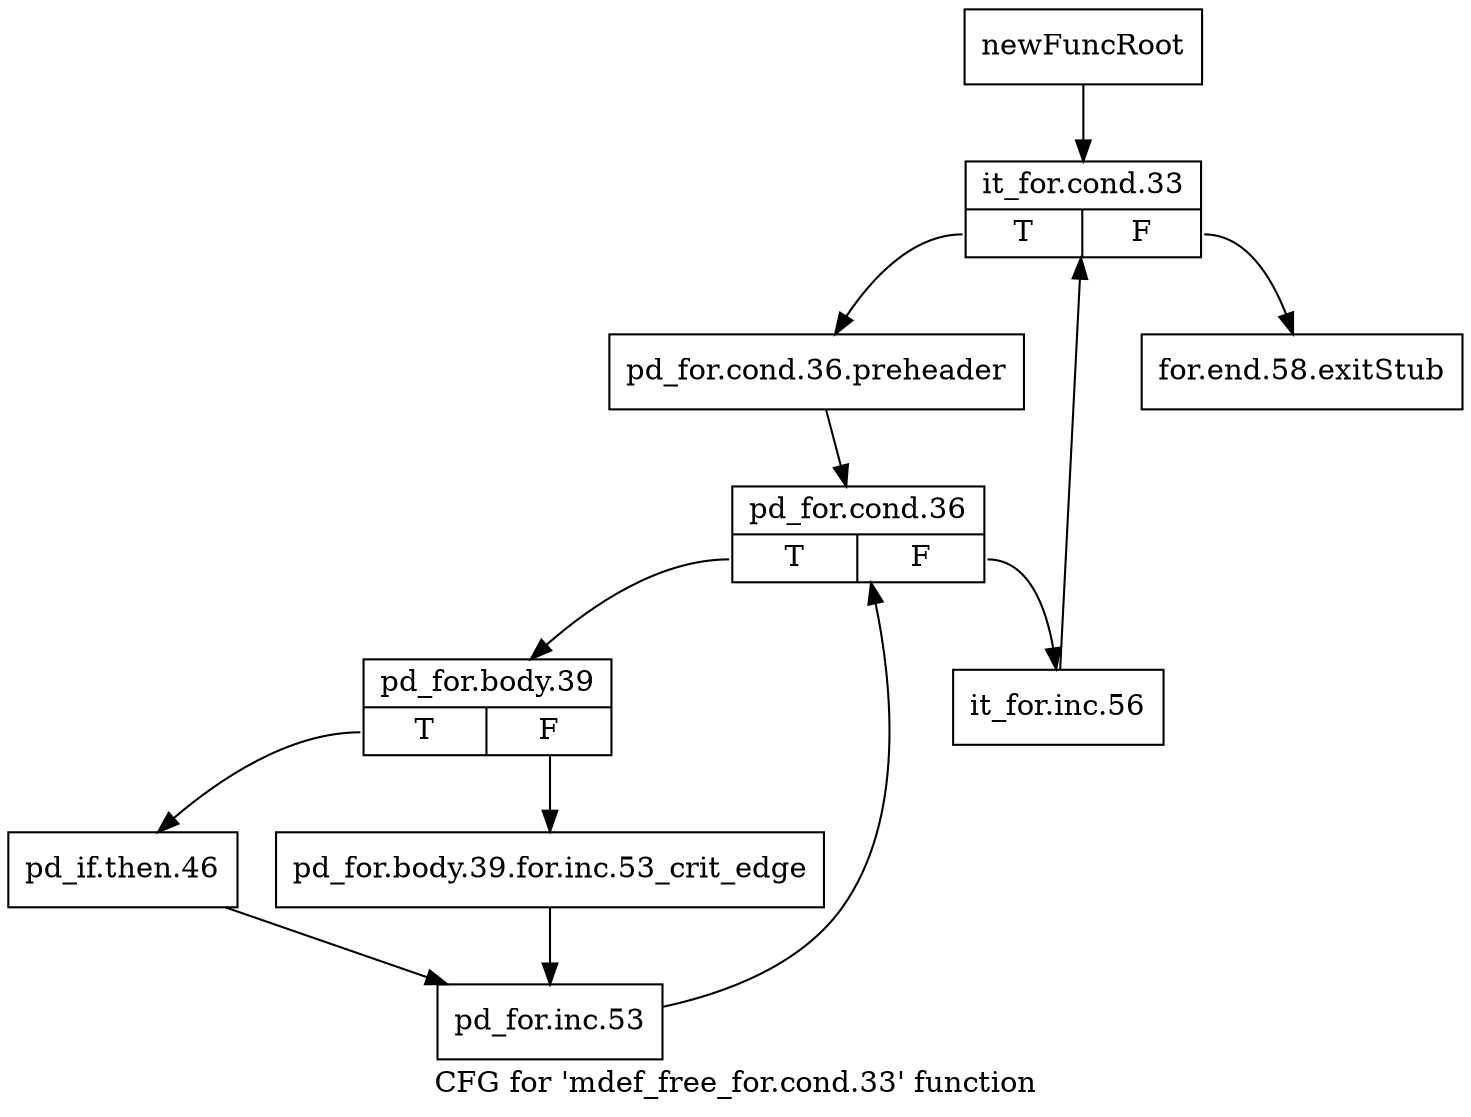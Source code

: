 digraph "CFG for 'mdef_free_for.cond.33' function" {
	label="CFG for 'mdef_free_for.cond.33' function";

	Node0x12dd500 [shape=record,label="{newFuncRoot}"];
	Node0x12dd500 -> Node0x12dd5a0;
	Node0x12dd550 [shape=record,label="{for.end.58.exitStub}"];
	Node0x12dd5a0 [shape=record,label="{it_for.cond.33|{<s0>T|<s1>F}}"];
	Node0x12dd5a0:s0 -> Node0x12dd5f0;
	Node0x12dd5a0:s1 -> Node0x12dd550;
	Node0x12dd5f0 [shape=record,label="{pd_for.cond.36.preheader}"];
	Node0x12dd5f0 -> Node0x12dd640;
	Node0x12dd640 [shape=record,label="{pd_for.cond.36|{<s0>T|<s1>F}}"];
	Node0x12dd640:s0 -> Node0x12dd6e0;
	Node0x12dd640:s1 -> Node0x12dd690;
	Node0x12dd690 [shape=record,label="{it_for.inc.56}"];
	Node0x12dd690 -> Node0x12dd5a0;
	Node0x12dd6e0 [shape=record,label="{pd_for.body.39|{<s0>T|<s1>F}}"];
	Node0x12dd6e0:s0 -> Node0x12dd780;
	Node0x12dd6e0:s1 -> Node0x12dd730;
	Node0x12dd730 [shape=record,label="{pd_for.body.39.for.inc.53_crit_edge}"];
	Node0x12dd730 -> Node0x12dd7d0;
	Node0x12dd780 [shape=record,label="{pd_if.then.46}"];
	Node0x12dd780 -> Node0x12dd7d0;
	Node0x12dd7d0 [shape=record,label="{pd_for.inc.53}"];
	Node0x12dd7d0 -> Node0x12dd640;
}
